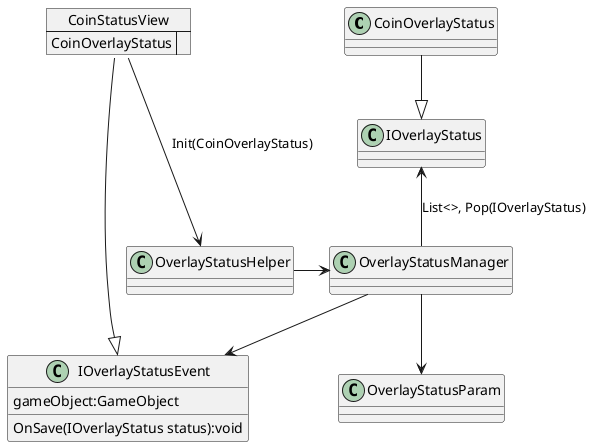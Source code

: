@startuml
'https://plantuml.com/class-diagram

class CoinOverlayStatus
map CoinStatusView {
CoinOverlayStatus=>
}
class IOverlayStatus
class IOverlayStatusEvent {
    gameObject:GameObject
    OnSave(IOverlayStatus status):void
}
class OverlayStatusHelper
class OverlayStatusManager

OverlayStatusHelper -> OverlayStatusManager
OverlayStatusManager --> OverlayStatusParam
CoinOverlayStatus --|> IOverlayStatus
CoinStatusView ---> OverlayStatusHelper : Init(CoinOverlayStatus)
CoinStatusView --|> IOverlayStatusEvent
OverlayStatusManager --> IOverlayStatusEvent
IOverlayStatus <-- OverlayStatusManager: List<>, Pop(IOverlayStatus)
@enduml